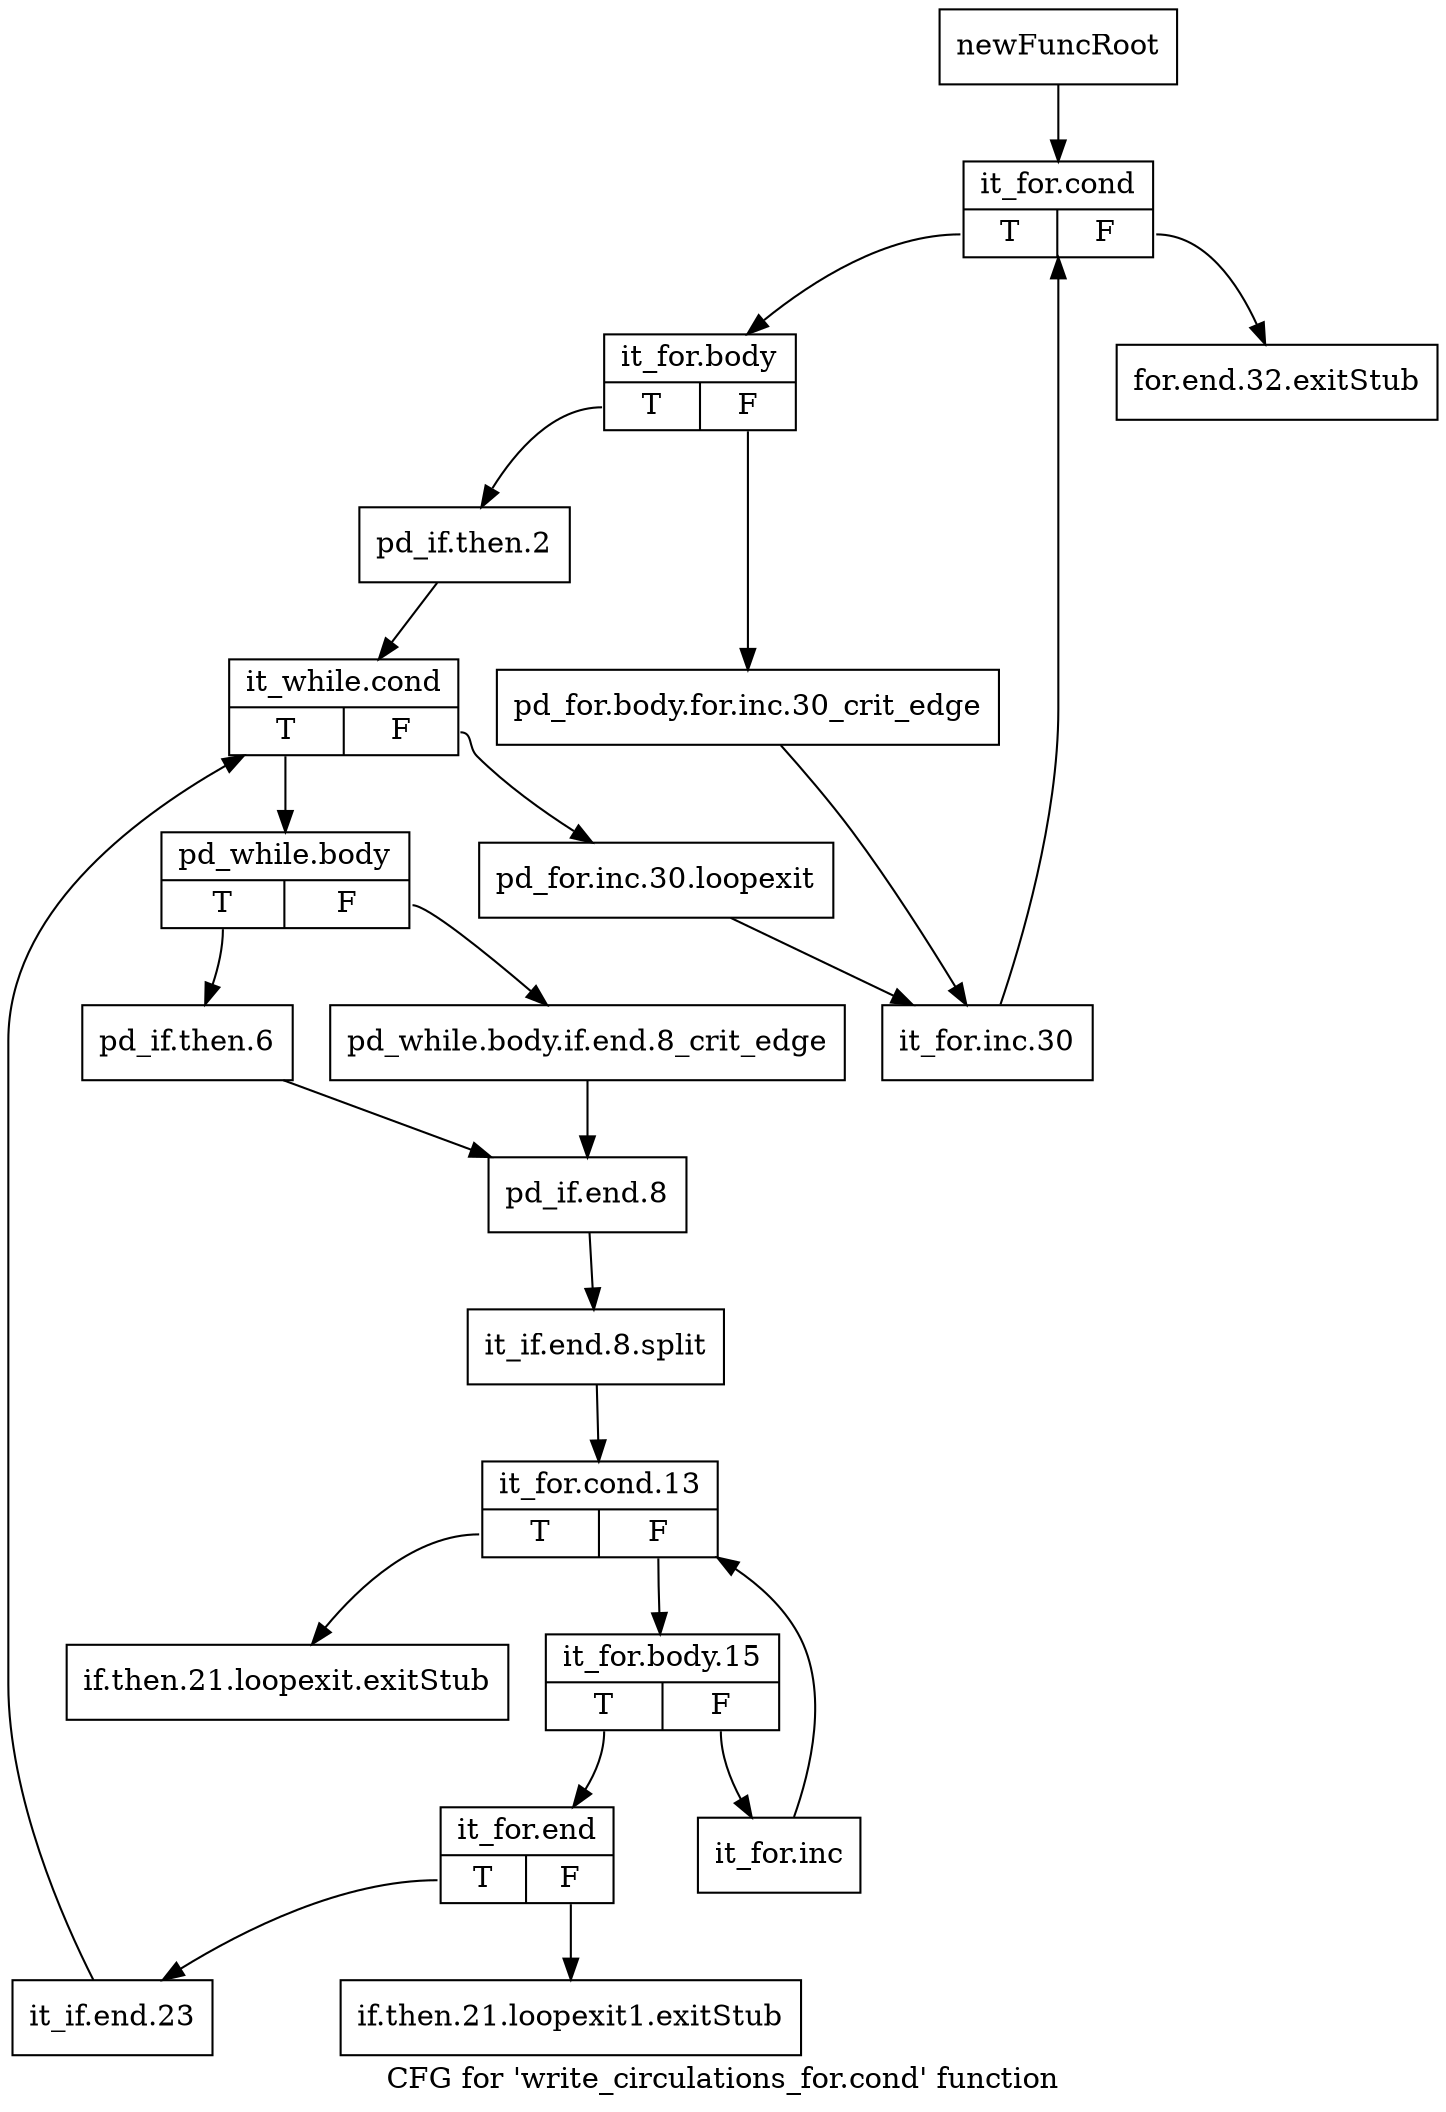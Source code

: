 digraph "CFG for 'write_circulations_for.cond' function" {
	label="CFG for 'write_circulations_for.cond' function";

	Node0x1e32cf0 [shape=record,label="{newFuncRoot}"];
	Node0x1e32cf0 -> Node0x1e32e30;
	Node0x1e32d40 [shape=record,label="{for.end.32.exitStub}"];
	Node0x1e32d90 [shape=record,label="{if.then.21.loopexit.exitStub}"];
	Node0x1e32de0 [shape=record,label="{if.then.21.loopexit1.exitStub}"];
	Node0x1e32e30 [shape=record,label="{it_for.cond|{<s0>T|<s1>F}}"];
	Node0x1e32e30:s0 -> Node0x1e32e80;
	Node0x1e32e30:s1 -> Node0x1e32d40;
	Node0x1e32e80 [shape=record,label="{it_for.body|{<s0>T|<s1>F}}"];
	Node0x1e32e80:s0 -> Node0x1e32f20;
	Node0x1e32e80:s1 -> Node0x1e32ed0;
	Node0x1e32ed0 [shape=record,label="{pd_for.body.for.inc.30_crit_edge}"];
	Node0x1e32ed0 -> Node0x1e33010;
	Node0x1e32f20 [shape=record,label="{pd_if.then.2}"];
	Node0x1e32f20 -> Node0x1e32f70;
	Node0x1e32f70 [shape=record,label="{it_while.cond|{<s0>T|<s1>F}}"];
	Node0x1e32f70:s0 -> Node0x1e33060;
	Node0x1e32f70:s1 -> Node0x1e32fc0;
	Node0x1e32fc0 [shape=record,label="{pd_for.inc.30.loopexit}"];
	Node0x1e32fc0 -> Node0x1e33010;
	Node0x1e33010 [shape=record,label="{it_for.inc.30}"];
	Node0x1e33010 -> Node0x1e32e30;
	Node0x1e33060 [shape=record,label="{pd_while.body|{<s0>T|<s1>F}}"];
	Node0x1e33060:s0 -> Node0x1e33100;
	Node0x1e33060:s1 -> Node0x1e330b0;
	Node0x1e330b0 [shape=record,label="{pd_while.body.if.end.8_crit_edge}"];
	Node0x1e330b0 -> Node0x1e33150;
	Node0x1e33100 [shape=record,label="{pd_if.then.6}"];
	Node0x1e33100 -> Node0x1e33150;
	Node0x1e33150 [shape=record,label="{pd_if.end.8}"];
	Node0x1e33150 -> Node0x1ebe550;
	Node0x1ebe550 [shape=record,label="{it_if.end.8.split}"];
	Node0x1ebe550 -> Node0x1e331a0;
	Node0x1e331a0 [shape=record,label="{it_for.cond.13|{<s0>T|<s1>F}}"];
	Node0x1e331a0:s0 -> Node0x1e32d90;
	Node0x1e331a0:s1 -> Node0x1e331f0;
	Node0x1e331f0 [shape=record,label="{it_for.body.15|{<s0>T|<s1>F}}"];
	Node0x1e331f0:s0 -> Node0x1e33290;
	Node0x1e331f0:s1 -> Node0x1e33240;
	Node0x1e33240 [shape=record,label="{it_for.inc}"];
	Node0x1e33240 -> Node0x1e331a0;
	Node0x1e33290 [shape=record,label="{it_for.end|{<s0>T|<s1>F}}"];
	Node0x1e33290:s0 -> Node0x1e332e0;
	Node0x1e33290:s1 -> Node0x1e32de0;
	Node0x1e332e0 [shape=record,label="{it_if.end.23}"];
	Node0x1e332e0 -> Node0x1e32f70;
}
